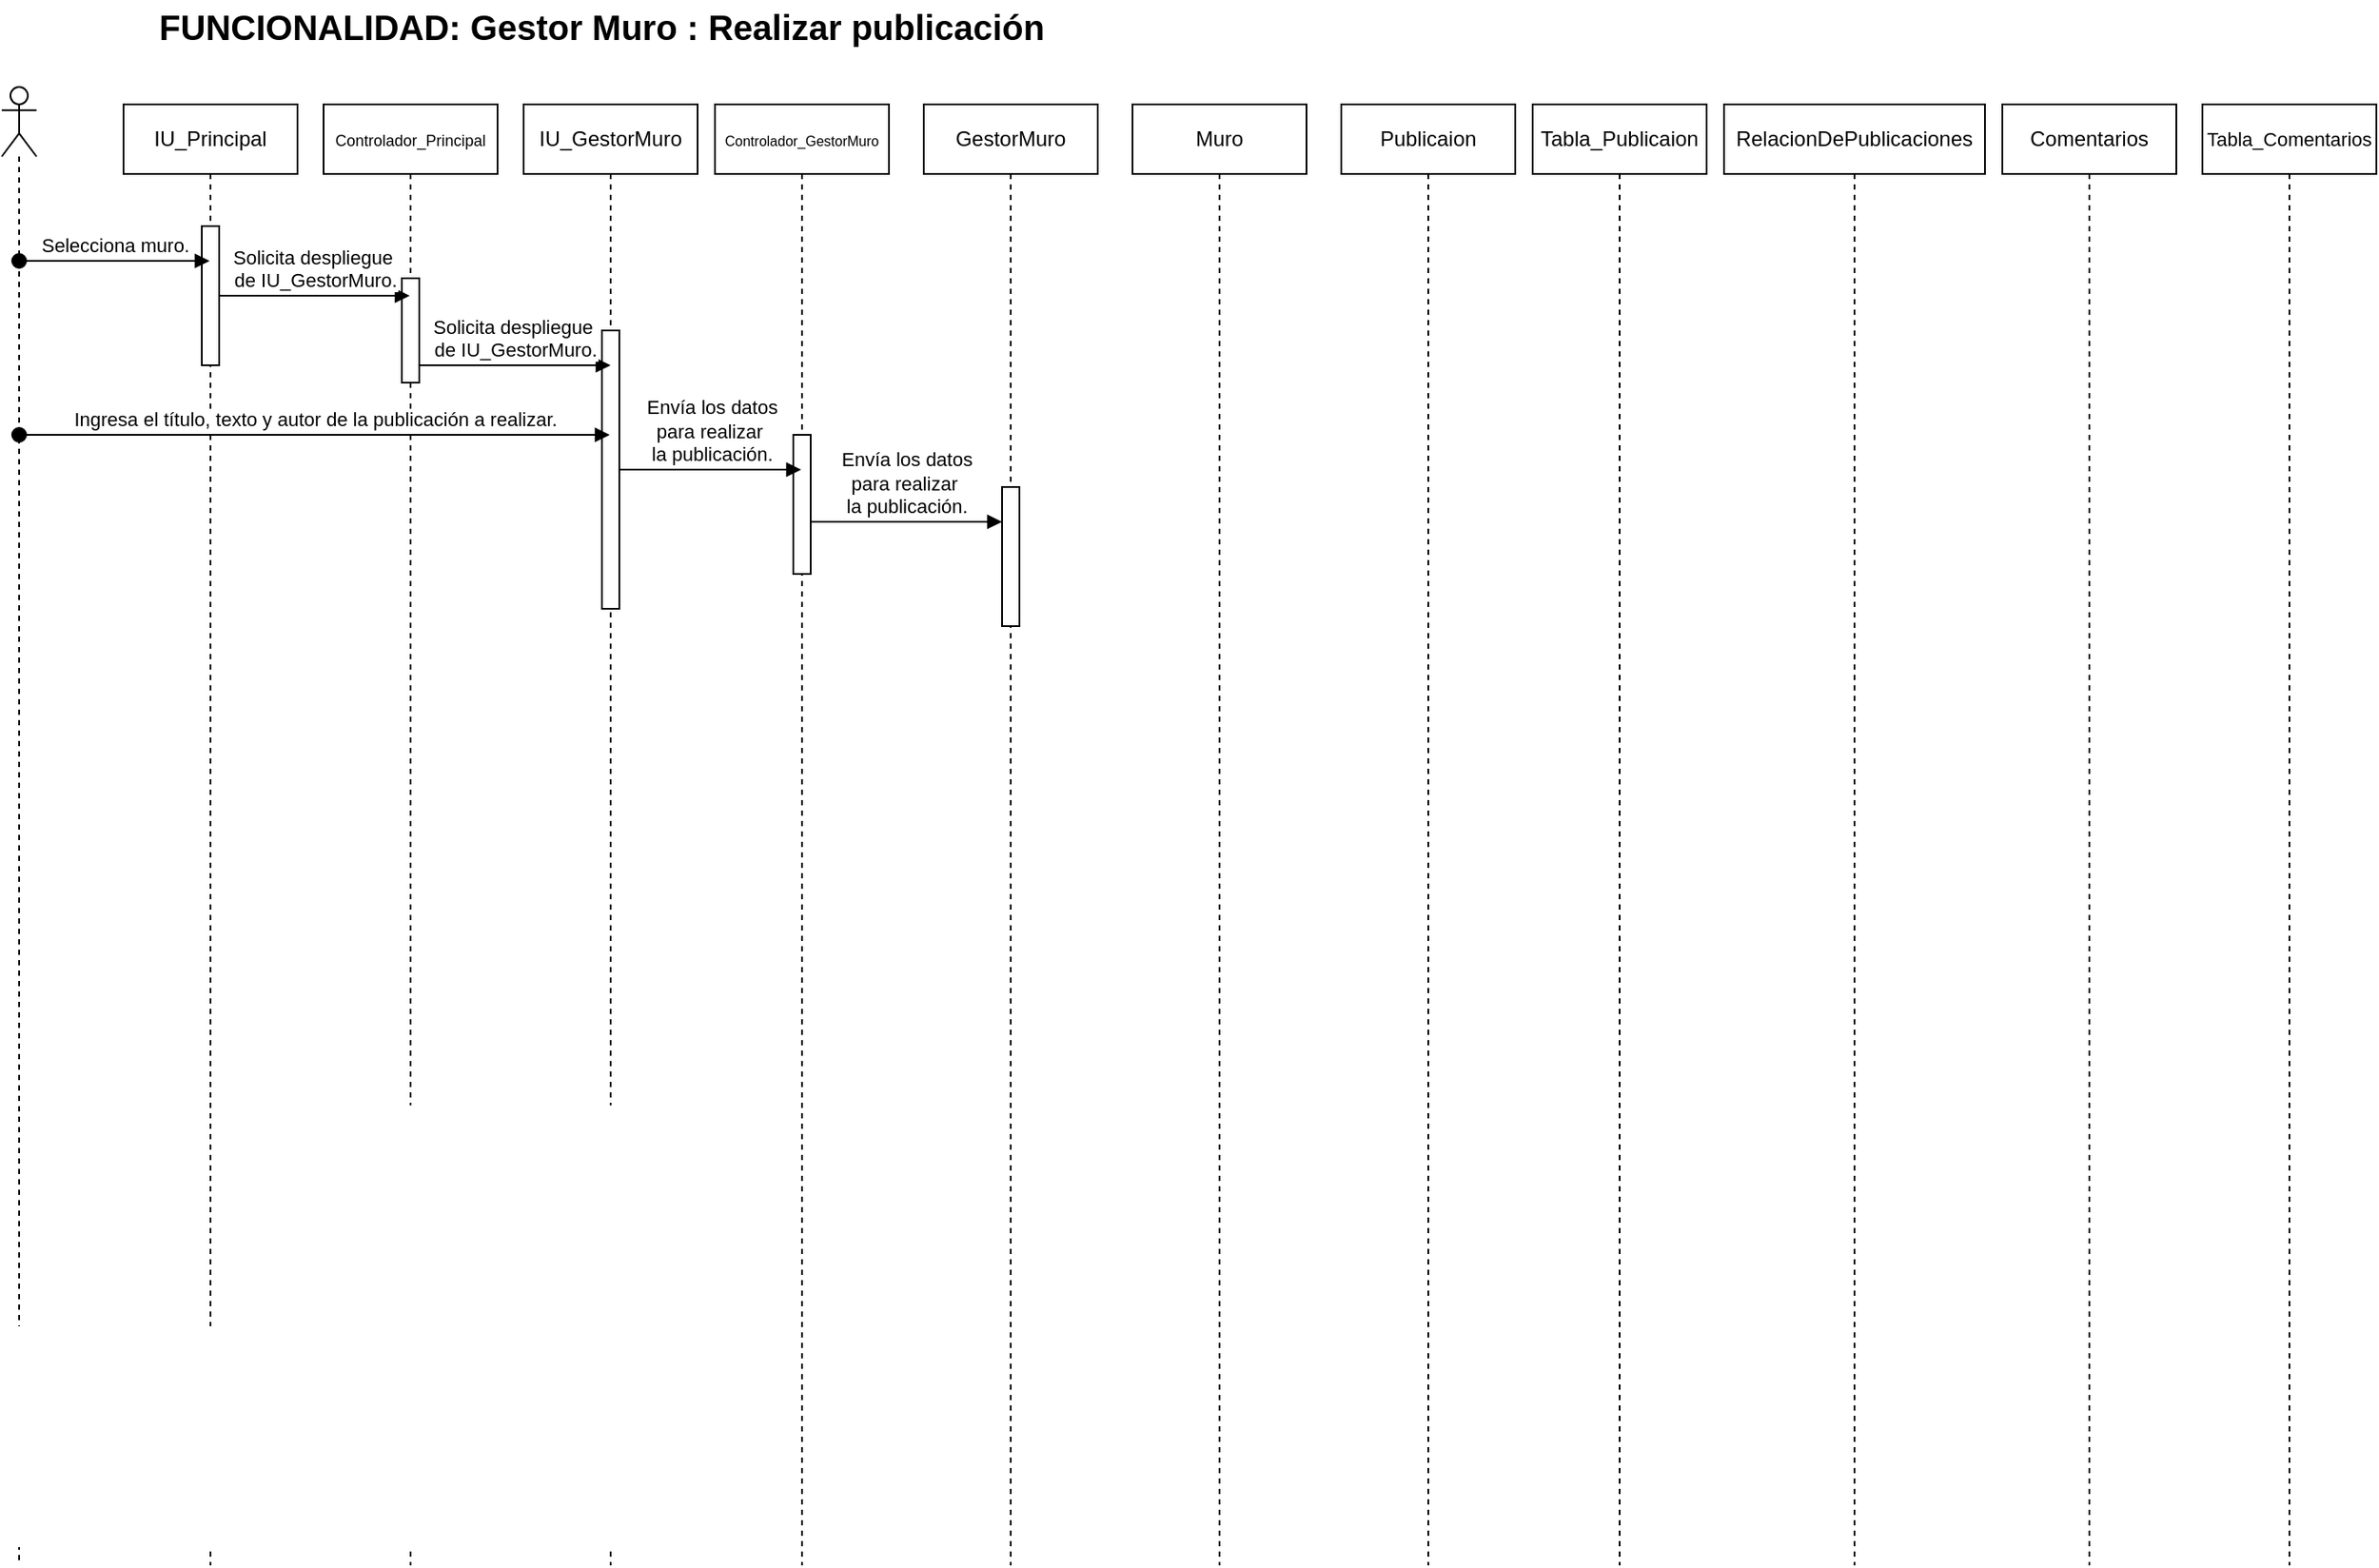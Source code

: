 <mxfile version="24.4.4" type="github" pages="2">
  <diagram name="Page-1" id="t3eCSwud4e4TgrzSVte0">
    <mxGraphModel dx="780" dy="433" grid="1" gridSize="10" guides="1" tooltips="1" connect="1" arrows="1" fold="1" page="1" pageScale="1" pageWidth="850" pageHeight="1100" math="0" shadow="0">
      <root>
        <mxCell id="0" />
        <mxCell id="1" parent="0" />
        <mxCell id="o4KUA2V1EvotBa9ctoQ6-1" value="IU_Principal" style="shape=umlLifeline;perimeter=lifelinePerimeter;whiteSpace=wrap;html=1;container=1;dropTarget=0;collapsible=0;recursiveResize=0;outlineConnect=0;portConstraint=eastwest;newEdgeStyle={&quot;curved&quot;:0,&quot;rounded&quot;:0};" vertex="1" parent="1">
          <mxGeometry x="170" y="120" width="100" height="840" as="geometry" />
        </mxCell>
        <mxCell id="D_JD7jL3TGWgRk3IjNof-4" value="" style="html=1;points=[[0,0,0,0,5],[0,1,0,0,-5],[1,0,0,0,5],[1,1,0,0,-5]];perimeter=orthogonalPerimeter;outlineConnect=0;targetShapes=umlLifeline;portConstraint=eastwest;newEdgeStyle={&quot;curved&quot;:0,&quot;rounded&quot;:0};" vertex="1" parent="o4KUA2V1EvotBa9ctoQ6-1">
          <mxGeometry x="45" y="70" width="10" height="80" as="geometry" />
        </mxCell>
        <mxCell id="o4KUA2V1EvotBa9ctoQ6-2" value="IU_GestorMuro" style="shape=umlLifeline;perimeter=lifelinePerimeter;whiteSpace=wrap;html=1;container=1;dropTarget=0;collapsible=0;recursiveResize=0;outlineConnect=0;portConstraint=eastwest;newEdgeStyle={&quot;curved&quot;:0,&quot;rounded&quot;:0};" vertex="1" parent="1">
          <mxGeometry x="400" y="120" width="100" height="840" as="geometry" />
        </mxCell>
        <mxCell id="D_JD7jL3TGWgRk3IjNof-8" value="" style="html=1;points=[[0,0,0,0,5],[0,1,0,0,-5],[1,0,0,0,5],[1,1,0,0,-5]];perimeter=orthogonalPerimeter;outlineConnect=0;targetShapes=umlLifeline;portConstraint=eastwest;newEdgeStyle={&quot;curved&quot;:0,&quot;rounded&quot;:0};" vertex="1" parent="o4KUA2V1EvotBa9ctoQ6-2">
          <mxGeometry x="45" y="130" width="10" height="160" as="geometry" />
        </mxCell>
        <mxCell id="o4KUA2V1EvotBa9ctoQ6-3" value="&lt;font style=&quot;font-size: 9px;&quot;&gt;Controlador_Principal&lt;/font&gt;" style="shape=umlLifeline;perimeter=lifelinePerimeter;whiteSpace=wrap;html=1;container=1;dropTarget=0;collapsible=0;recursiveResize=0;outlineConnect=0;portConstraint=eastwest;newEdgeStyle={&quot;curved&quot;:0,&quot;rounded&quot;:0};" vertex="1" parent="1">
          <mxGeometry x="285" y="120" width="100" height="840" as="geometry" />
        </mxCell>
        <mxCell id="D_JD7jL3TGWgRk3IjNof-5" value="" style="html=1;points=[[0,0,0,0,5],[0,1,0,0,-5],[1,0,0,0,5],[1,1,0,0,-5]];perimeter=orthogonalPerimeter;outlineConnect=0;targetShapes=umlLifeline;portConstraint=eastwest;newEdgeStyle={&quot;curved&quot;:0,&quot;rounded&quot;:0};" vertex="1" parent="o4KUA2V1EvotBa9ctoQ6-3">
          <mxGeometry x="45" y="100" width="10" height="60" as="geometry" />
        </mxCell>
        <mxCell id="o4KUA2V1EvotBa9ctoQ6-4" value="&lt;font style=&quot;font-size: 8px;&quot;&gt;Controlador_GestorMuro&lt;/font&gt;" style="shape=umlLifeline;perimeter=lifelinePerimeter;whiteSpace=wrap;html=1;container=1;dropTarget=0;collapsible=0;recursiveResize=0;outlineConnect=0;portConstraint=eastwest;newEdgeStyle={&quot;curved&quot;:0,&quot;rounded&quot;:0};" vertex="1" parent="1">
          <mxGeometry x="510" y="120" width="100" height="840" as="geometry" />
        </mxCell>
        <mxCell id="D_JD7jL3TGWgRk3IjNof-15" value="" style="html=1;points=[[0,0,0,0,5],[0,1,0,0,-5],[1,0,0,0,5],[1,1,0,0,-5]];perimeter=orthogonalPerimeter;outlineConnect=0;targetShapes=umlLifeline;portConstraint=eastwest;newEdgeStyle={&quot;curved&quot;:0,&quot;rounded&quot;:0};" vertex="1" parent="o4KUA2V1EvotBa9ctoQ6-4">
          <mxGeometry x="45" y="190" width="10" height="80" as="geometry" />
        </mxCell>
        <mxCell id="o4KUA2V1EvotBa9ctoQ6-6" value="GestorMuro" style="shape=umlLifeline;perimeter=lifelinePerimeter;whiteSpace=wrap;html=1;container=1;dropTarget=0;collapsible=0;recursiveResize=0;outlineConnect=0;portConstraint=eastwest;newEdgeStyle={&quot;curved&quot;:0,&quot;rounded&quot;:0};" vertex="1" parent="1">
          <mxGeometry x="630" y="120" width="100" height="840" as="geometry" />
        </mxCell>
        <mxCell id="D_JD7jL3TGWgRk3IjNof-17" value="" style="html=1;points=[[0,0,0,0,5],[0,1,0,0,-5],[1,0,0,0,5],[1,1,0,0,-5]];perimeter=orthogonalPerimeter;outlineConnect=0;targetShapes=umlLifeline;portConstraint=eastwest;newEdgeStyle={&quot;curved&quot;:0,&quot;rounded&quot;:0};" vertex="1" parent="o4KUA2V1EvotBa9ctoQ6-6">
          <mxGeometry x="45" y="220" width="10" height="80" as="geometry" />
        </mxCell>
        <mxCell id="o4KUA2V1EvotBa9ctoQ6-7" value="Muro" style="shape=umlLifeline;perimeter=lifelinePerimeter;whiteSpace=wrap;html=1;container=1;dropTarget=0;collapsible=0;recursiveResize=0;outlineConnect=0;portConstraint=eastwest;newEdgeStyle={&quot;curved&quot;:0,&quot;rounded&quot;:0};" vertex="1" parent="1">
          <mxGeometry x="750" y="120" width="100" height="840" as="geometry" />
        </mxCell>
        <mxCell id="o4KUA2V1EvotBa9ctoQ6-8" value="Publicaion" style="shape=umlLifeline;perimeter=lifelinePerimeter;whiteSpace=wrap;html=1;container=1;dropTarget=0;collapsible=0;recursiveResize=0;outlineConnect=0;portConstraint=eastwest;newEdgeStyle={&quot;curved&quot;:0,&quot;rounded&quot;:0};" vertex="1" parent="1">
          <mxGeometry x="870" y="120" width="100" height="840" as="geometry" />
        </mxCell>
        <mxCell id="o4KUA2V1EvotBa9ctoQ6-9" value="Comentarios" style="shape=umlLifeline;perimeter=lifelinePerimeter;whiteSpace=wrap;html=1;container=1;dropTarget=0;collapsible=0;recursiveResize=0;outlineConnect=0;portConstraint=eastwest;newEdgeStyle={&quot;curved&quot;:0,&quot;rounded&quot;:0};" vertex="1" parent="1">
          <mxGeometry x="1250" y="120" width="100" height="840" as="geometry" />
        </mxCell>
        <mxCell id="o4KUA2V1EvotBa9ctoQ6-10" value="&lt;font style=&quot;font-size: 11px;&quot;&gt;Tabla_Comentarios&lt;/font&gt;" style="shape=umlLifeline;perimeter=lifelinePerimeter;whiteSpace=wrap;html=1;container=1;dropTarget=0;collapsible=0;recursiveResize=0;outlineConnect=0;portConstraint=eastwest;newEdgeStyle={&quot;curved&quot;:0,&quot;rounded&quot;:0};" vertex="1" parent="1">
          <mxGeometry x="1365" y="120" width="100" height="840" as="geometry" />
        </mxCell>
        <mxCell id="o4KUA2V1EvotBa9ctoQ6-11" value="Tabla_Publicaion" style="shape=umlLifeline;perimeter=lifelinePerimeter;whiteSpace=wrap;html=1;container=1;dropTarget=0;collapsible=0;recursiveResize=0;outlineConnect=0;portConstraint=eastwest;newEdgeStyle={&quot;curved&quot;:0,&quot;rounded&quot;:0};" vertex="1" parent="1">
          <mxGeometry x="980" y="120" width="100" height="840" as="geometry" />
        </mxCell>
        <mxCell id="o4KUA2V1EvotBa9ctoQ6-12" value="RelacionDePublicaciones" style="shape=umlLifeline;perimeter=lifelinePerimeter;whiteSpace=wrap;html=1;container=1;dropTarget=0;collapsible=0;recursiveResize=0;outlineConnect=0;portConstraint=eastwest;newEdgeStyle={&quot;curved&quot;:0,&quot;rounded&quot;:0};" vertex="1" parent="1">
          <mxGeometry x="1090" y="120" width="150" height="840" as="geometry" />
        </mxCell>
        <mxCell id="o4KUA2V1EvotBa9ctoQ6-13" value="" style="shape=umlLifeline;perimeter=lifelinePerimeter;whiteSpace=wrap;html=1;container=1;dropTarget=0;collapsible=0;recursiveResize=0;outlineConnect=0;portConstraint=eastwest;newEdgeStyle={&quot;curved&quot;:0,&quot;rounded&quot;:0};participant=umlActor;" vertex="1" parent="1">
          <mxGeometry x="100" y="110" width="20" height="850" as="geometry" />
        </mxCell>
        <mxCell id="o4KUA2V1EvotBa9ctoQ6-14" value="&lt;b&gt;&lt;font style=&quot;font-size: 20px;&quot;&gt;FUNCIONALIDAD: Gestor Muro : Realizar publicación&lt;/font&gt;&lt;/b&gt;" style="text;strokeColor=none;align=center;fillColor=none;html=1;verticalAlign=middle;whiteSpace=wrap;rounded=0;" vertex="1" parent="1">
          <mxGeometry x="150" y="60" width="590" height="30" as="geometry" />
        </mxCell>
        <mxCell id="D_JD7jL3TGWgRk3IjNof-10" value="&lt;div&gt;Ingresa el título, texto y autor de la publicación a realizar.&lt;/div&gt;" style="html=1;verticalAlign=bottom;startArrow=oval;startFill=1;endArrow=block;startSize=8;curved=0;rounded=0;" edge="1" parent="1" target="o4KUA2V1EvotBa9ctoQ6-2">
          <mxGeometry width="60" relative="1" as="geometry">
            <mxPoint x="110" y="310" as="sourcePoint" />
            <mxPoint x="170" y="310" as="targetPoint" />
          </mxGeometry>
        </mxCell>
        <mxCell id="D_JD7jL3TGWgRk3IjNof-11" value="Selecciona muro." style="html=1;verticalAlign=bottom;startArrow=oval;startFill=1;endArrow=block;startSize=8;curved=0;rounded=0;" edge="1" parent="1" target="o4KUA2V1EvotBa9ctoQ6-1">
          <mxGeometry width="60" relative="1" as="geometry">
            <mxPoint x="110" y="210" as="sourcePoint" />
            <mxPoint x="170" y="210" as="targetPoint" />
          </mxGeometry>
        </mxCell>
        <mxCell id="D_JD7jL3TGWgRk3IjNof-13" value="Solicita despliegue&amp;nbsp;&lt;div&gt;de IU_GestorMuro.&lt;/div&gt;" style="html=1;verticalAlign=bottom;endArrow=block;curved=0;rounded=0;" edge="1" parent="1" source="D_JD7jL3TGWgRk3IjNof-4" target="o4KUA2V1EvotBa9ctoQ6-3">
          <mxGeometry width="80" relative="1" as="geometry">
            <mxPoint x="230" y="230" as="sourcePoint" />
            <mxPoint x="310" y="230" as="targetPoint" />
            <Array as="points">
              <mxPoint x="270" y="230" />
            </Array>
          </mxGeometry>
        </mxCell>
        <mxCell id="D_JD7jL3TGWgRk3IjNof-14" value="Solicita despliegue&amp;nbsp;&lt;div&gt;de IU_GestorMuro.&lt;/div&gt;" style="html=1;verticalAlign=bottom;endArrow=block;curved=0;rounded=0;" edge="1" parent="1">
          <mxGeometry width="80" relative="1" as="geometry">
            <mxPoint x="340" y="270" as="sourcePoint" />
            <mxPoint x="450" y="270" as="targetPoint" />
            <Array as="points">
              <mxPoint x="385" y="270" />
            </Array>
          </mxGeometry>
        </mxCell>
        <mxCell id="D_JD7jL3TGWgRk3IjNof-16" value="Envía los datos&lt;div&gt;para realizar&amp;nbsp;&lt;/div&gt;&lt;div&gt;la publicación.&lt;/div&gt;" style="html=1;verticalAlign=bottom;endArrow=block;curved=0;rounded=0;" edge="1" parent="1" source="D_JD7jL3TGWgRk3IjNof-8" target="o4KUA2V1EvotBa9ctoQ6-4">
          <mxGeometry width="80" relative="1" as="geometry">
            <mxPoint x="460" y="330" as="sourcePoint" />
            <mxPoint x="540" y="330" as="targetPoint" />
          </mxGeometry>
        </mxCell>
        <mxCell id="D_JD7jL3TGWgRk3IjNof-18" value="Envía los datos&lt;div&gt;para realizar&amp;nbsp;&lt;/div&gt;&lt;div&gt;la publicación.&lt;/div&gt;" style="html=1;verticalAlign=bottom;endArrow=block;curved=0;rounded=0;" edge="1" parent="1" source="D_JD7jL3TGWgRk3IjNof-15">
          <mxGeometry width="80" relative="1" as="geometry">
            <mxPoint x="570" y="360" as="sourcePoint" />
            <mxPoint x="675" y="360" as="targetPoint" />
          </mxGeometry>
        </mxCell>
      </root>
    </mxGraphModel>
  </diagram>
  <diagram id="foHNPJYNj5ShI1iIxmqn" name="Page-2">
    <mxGraphModel dx="1872" dy="1040" grid="1" gridSize="10" guides="1" tooltips="1" connect="1" arrows="1" fold="1" page="1" pageScale="1" pageWidth="850" pageHeight="1100" math="0" shadow="0">
      <root>
        <mxCell id="0" />
        <mxCell id="1" parent="0" />
        <mxCell id="cGztmx226EeI62KTXeBS-1" value="IU_Principal" style="shape=umlLifeline;perimeter=lifelinePerimeter;whiteSpace=wrap;html=1;container=1;dropTarget=0;collapsible=0;recursiveResize=0;outlineConnect=0;portConstraint=eastwest;newEdgeStyle={&quot;curved&quot;:0,&quot;rounded&quot;:0};" vertex="1" parent="1">
          <mxGeometry x="170" y="120" width="100" height="840" as="geometry" />
        </mxCell>
        <mxCell id="cGztmx226EeI62KTXeBS-2" value="IU_GestorMuro" style="shape=umlLifeline;perimeter=lifelinePerimeter;whiteSpace=wrap;html=1;container=1;dropTarget=0;collapsible=0;recursiveResize=0;outlineConnect=0;portConstraint=eastwest;newEdgeStyle={&quot;curved&quot;:0,&quot;rounded&quot;:0};" vertex="1" parent="1">
          <mxGeometry x="400" y="120" width="100" height="840" as="geometry" />
        </mxCell>
        <mxCell id="cGztmx226EeI62KTXeBS-3" value="&lt;font style=&quot;font-size: 9px;&quot;&gt;Controlador_Principal&lt;/font&gt;" style="shape=umlLifeline;perimeter=lifelinePerimeter;whiteSpace=wrap;html=1;container=1;dropTarget=0;collapsible=0;recursiveResize=0;outlineConnect=0;portConstraint=eastwest;newEdgeStyle={&quot;curved&quot;:0,&quot;rounded&quot;:0};" vertex="1" parent="1">
          <mxGeometry x="285" y="120" width="100" height="840" as="geometry" />
        </mxCell>
        <mxCell id="cGztmx226EeI62KTXeBS-4" value="&lt;font style=&quot;font-size: 8px;&quot;&gt;Controlador_GestorMuro&lt;/font&gt;" style="shape=umlLifeline;perimeter=lifelinePerimeter;whiteSpace=wrap;html=1;container=1;dropTarget=0;collapsible=0;recursiveResize=0;outlineConnect=0;portConstraint=eastwest;newEdgeStyle={&quot;curved&quot;:0,&quot;rounded&quot;:0};" vertex="1" parent="1">
          <mxGeometry x="510" y="120" width="100" height="840" as="geometry" />
        </mxCell>
        <mxCell id="cGztmx226EeI62KTXeBS-5" value="IU_GestorMuro" style="shape=umlLifeline;perimeter=lifelinePerimeter;whiteSpace=wrap;html=1;container=1;dropTarget=0;collapsible=0;recursiveResize=0;outlineConnect=0;portConstraint=eastwest;newEdgeStyle={&quot;curved&quot;:0,&quot;rounded&quot;:0};" vertex="1" parent="1">
          <mxGeometry x="620" y="120" width="100" height="840" as="geometry" />
        </mxCell>
        <mxCell id="cGztmx226EeI62KTXeBS-6" value="GestorMuro" style="shape=umlLifeline;perimeter=lifelinePerimeter;whiteSpace=wrap;html=1;container=1;dropTarget=0;collapsible=0;recursiveResize=0;outlineConnect=0;portConstraint=eastwest;newEdgeStyle={&quot;curved&quot;:0,&quot;rounded&quot;:0};" vertex="1" parent="1">
          <mxGeometry x="730" y="120" width="100" height="840" as="geometry" />
        </mxCell>
        <mxCell id="cGztmx226EeI62KTXeBS-7" value="Muro" style="shape=umlLifeline;perimeter=lifelinePerimeter;whiteSpace=wrap;html=1;container=1;dropTarget=0;collapsible=0;recursiveResize=0;outlineConnect=0;portConstraint=eastwest;newEdgeStyle={&quot;curved&quot;:0,&quot;rounded&quot;:0};" vertex="1" parent="1">
          <mxGeometry x="850" y="120" width="100" height="840" as="geometry" />
        </mxCell>
        <mxCell id="cGztmx226EeI62KTXeBS-8" value="Publicaion" style="shape=umlLifeline;perimeter=lifelinePerimeter;whiteSpace=wrap;html=1;container=1;dropTarget=0;collapsible=0;recursiveResize=0;outlineConnect=0;portConstraint=eastwest;newEdgeStyle={&quot;curved&quot;:0,&quot;rounded&quot;:0};" vertex="1" parent="1">
          <mxGeometry x="970" y="120" width="100" height="840" as="geometry" />
        </mxCell>
        <mxCell id="cGztmx226EeI62KTXeBS-9" value="Comentarios" style="shape=umlLifeline;perimeter=lifelinePerimeter;whiteSpace=wrap;html=1;container=1;dropTarget=0;collapsible=0;recursiveResize=0;outlineConnect=0;portConstraint=eastwest;newEdgeStyle={&quot;curved&quot;:0,&quot;rounded&quot;:0};" vertex="1" parent="1">
          <mxGeometry x="1350" y="120" width="100" height="840" as="geometry" />
        </mxCell>
        <mxCell id="cGztmx226EeI62KTXeBS-10" value="&lt;font style=&quot;font-size: 11px;&quot;&gt;Tabla_Comentarios&lt;/font&gt;" style="shape=umlLifeline;perimeter=lifelinePerimeter;whiteSpace=wrap;html=1;container=1;dropTarget=0;collapsible=0;recursiveResize=0;outlineConnect=0;portConstraint=eastwest;newEdgeStyle={&quot;curved&quot;:0,&quot;rounded&quot;:0};" vertex="1" parent="1">
          <mxGeometry x="1465" y="120" width="100" height="840" as="geometry" />
        </mxCell>
        <mxCell id="cGztmx226EeI62KTXeBS-11" value="Tabla_Publicaion" style="shape=umlLifeline;perimeter=lifelinePerimeter;whiteSpace=wrap;html=1;container=1;dropTarget=0;collapsible=0;recursiveResize=0;outlineConnect=0;portConstraint=eastwest;newEdgeStyle={&quot;curved&quot;:0,&quot;rounded&quot;:0};" vertex="1" parent="1">
          <mxGeometry x="1080" y="120" width="100" height="840" as="geometry" />
        </mxCell>
        <mxCell id="cGztmx226EeI62KTXeBS-12" value="RelacionDePublicaciones" style="shape=umlLifeline;perimeter=lifelinePerimeter;whiteSpace=wrap;html=1;container=1;dropTarget=0;collapsible=0;recursiveResize=0;outlineConnect=0;portConstraint=eastwest;newEdgeStyle={&quot;curved&quot;:0,&quot;rounded&quot;:0};" vertex="1" parent="1">
          <mxGeometry x="1190" y="120" width="150" height="840" as="geometry" />
        </mxCell>
        <mxCell id="cGztmx226EeI62KTXeBS-13" value="" style="shape=umlLifeline;perimeter=lifelinePerimeter;whiteSpace=wrap;html=1;container=1;dropTarget=0;collapsible=0;recursiveResize=0;outlineConnect=0;portConstraint=eastwest;newEdgeStyle={&quot;curved&quot;:0,&quot;rounded&quot;:0};participant=umlActor;" vertex="1" parent="1">
          <mxGeometry x="100" y="110" width="20" height="850" as="geometry" />
        </mxCell>
        <mxCell id="cGztmx226EeI62KTXeBS-14" value="&lt;b&gt;&lt;font style=&quot;font-size: 20px;&quot;&gt;FUNCIONALIDAD: Gestor Muro : Realizar publicación&lt;/font&gt;&lt;/b&gt;" style="text;strokeColor=none;align=center;fillColor=none;html=1;verticalAlign=middle;whiteSpace=wrap;rounded=0;" vertex="1" parent="1">
          <mxGeometry x="150" y="60" width="590" height="30" as="geometry" />
        </mxCell>
      </root>
    </mxGraphModel>
  </diagram>
</mxfile>

